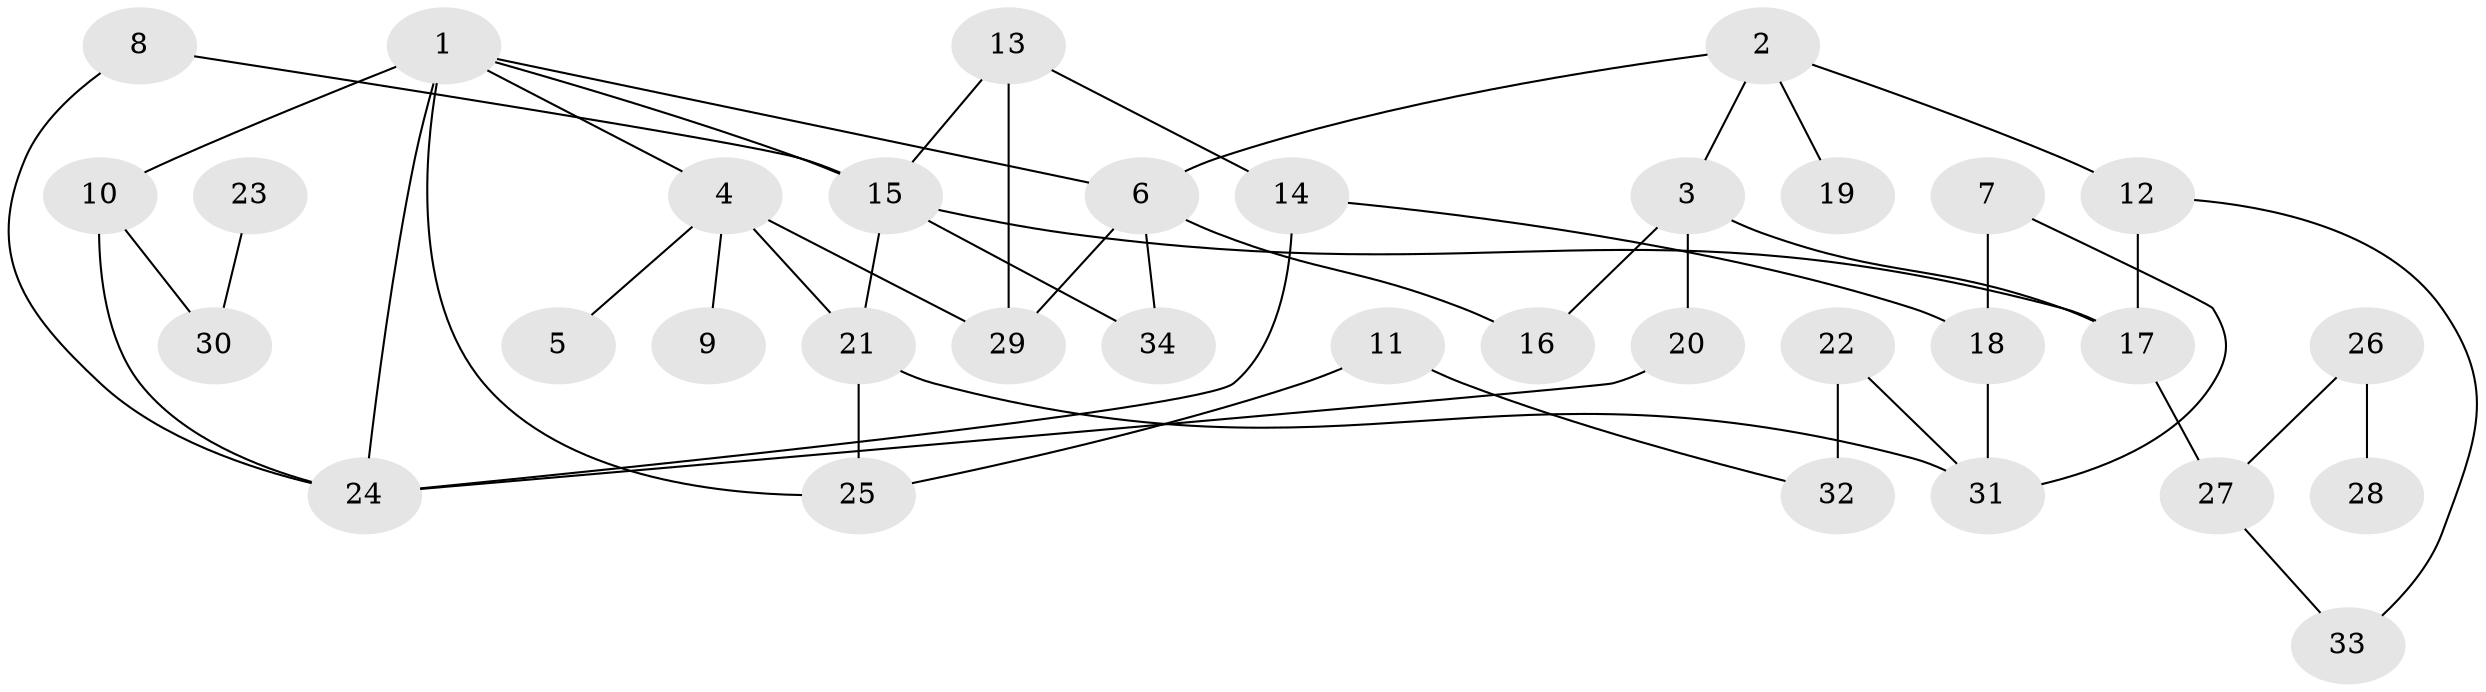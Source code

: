 // original degree distribution, {5: 0.058823529411764705, 4: 0.17647058823529413, 6: 0.014705882352941176, 3: 0.19117647058823528, 2: 0.23529411764705882, 1: 0.3088235294117647, 8: 0.014705882352941176}
// Generated by graph-tools (version 1.1) at 2025/00/03/09/25 03:00:58]
// undirected, 34 vertices, 49 edges
graph export_dot {
graph [start="1"]
  node [color=gray90,style=filled];
  1;
  2;
  3;
  4;
  5;
  6;
  7;
  8;
  9;
  10;
  11;
  12;
  13;
  14;
  15;
  16;
  17;
  18;
  19;
  20;
  21;
  22;
  23;
  24;
  25;
  26;
  27;
  28;
  29;
  30;
  31;
  32;
  33;
  34;
  1 -- 4 [weight=1.0];
  1 -- 6 [weight=1.0];
  1 -- 10 [weight=2.0];
  1 -- 15 [weight=1.0];
  1 -- 24 [weight=1.0];
  1 -- 25 [weight=1.0];
  2 -- 3 [weight=1.0];
  2 -- 6 [weight=1.0];
  2 -- 12 [weight=1.0];
  2 -- 19 [weight=1.0];
  3 -- 16 [weight=1.0];
  3 -- 17 [weight=1.0];
  3 -- 20 [weight=1.0];
  4 -- 5 [weight=1.0];
  4 -- 9 [weight=1.0];
  4 -- 21 [weight=2.0];
  4 -- 29 [weight=1.0];
  6 -- 16 [weight=1.0];
  6 -- 29 [weight=1.0];
  6 -- 34 [weight=1.0];
  7 -- 18 [weight=1.0];
  7 -- 31 [weight=1.0];
  8 -- 15 [weight=1.0];
  8 -- 24 [weight=1.0];
  10 -- 24 [weight=1.0];
  10 -- 30 [weight=2.0];
  11 -- 25 [weight=1.0];
  11 -- 32 [weight=1.0];
  12 -- 17 [weight=1.0];
  12 -- 33 [weight=1.0];
  13 -- 14 [weight=1.0];
  13 -- 15 [weight=1.0];
  13 -- 29 [weight=1.0];
  14 -- 18 [weight=1.0];
  14 -- 24 [weight=1.0];
  15 -- 17 [weight=1.0];
  15 -- 21 [weight=1.0];
  15 -- 34 [weight=1.0];
  17 -- 27 [weight=1.0];
  18 -- 31 [weight=1.0];
  20 -- 24 [weight=1.0];
  21 -- 25 [weight=1.0];
  21 -- 31 [weight=1.0];
  22 -- 31 [weight=1.0];
  22 -- 32 [weight=2.0];
  23 -- 30 [weight=1.0];
  26 -- 27 [weight=1.0];
  26 -- 28 [weight=1.0];
  27 -- 33 [weight=1.0];
}

